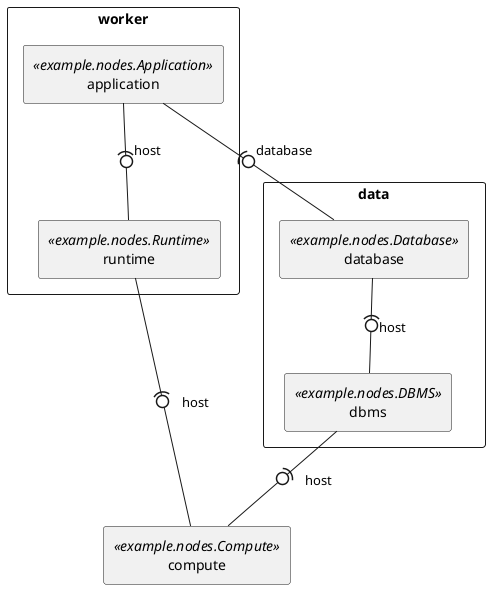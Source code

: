 @startuml
skinparam componentStyle rectangle

rectangle "worker" {
    [application] <<example.nodes.Application>>
    [runtime] <<example.nodes.Runtime>>
}
rectangle "data" {
    [database] <<example.nodes.Database>>
    [dbms] <<example.nodes.DBMS>>
}

[compute] <<example.nodes.Compute>>

application -(0- runtime : host
application -(0- database : database
runtime -(0- compute : host
database -(0- dbms : host
dbms -(0- compute : host

@enduml